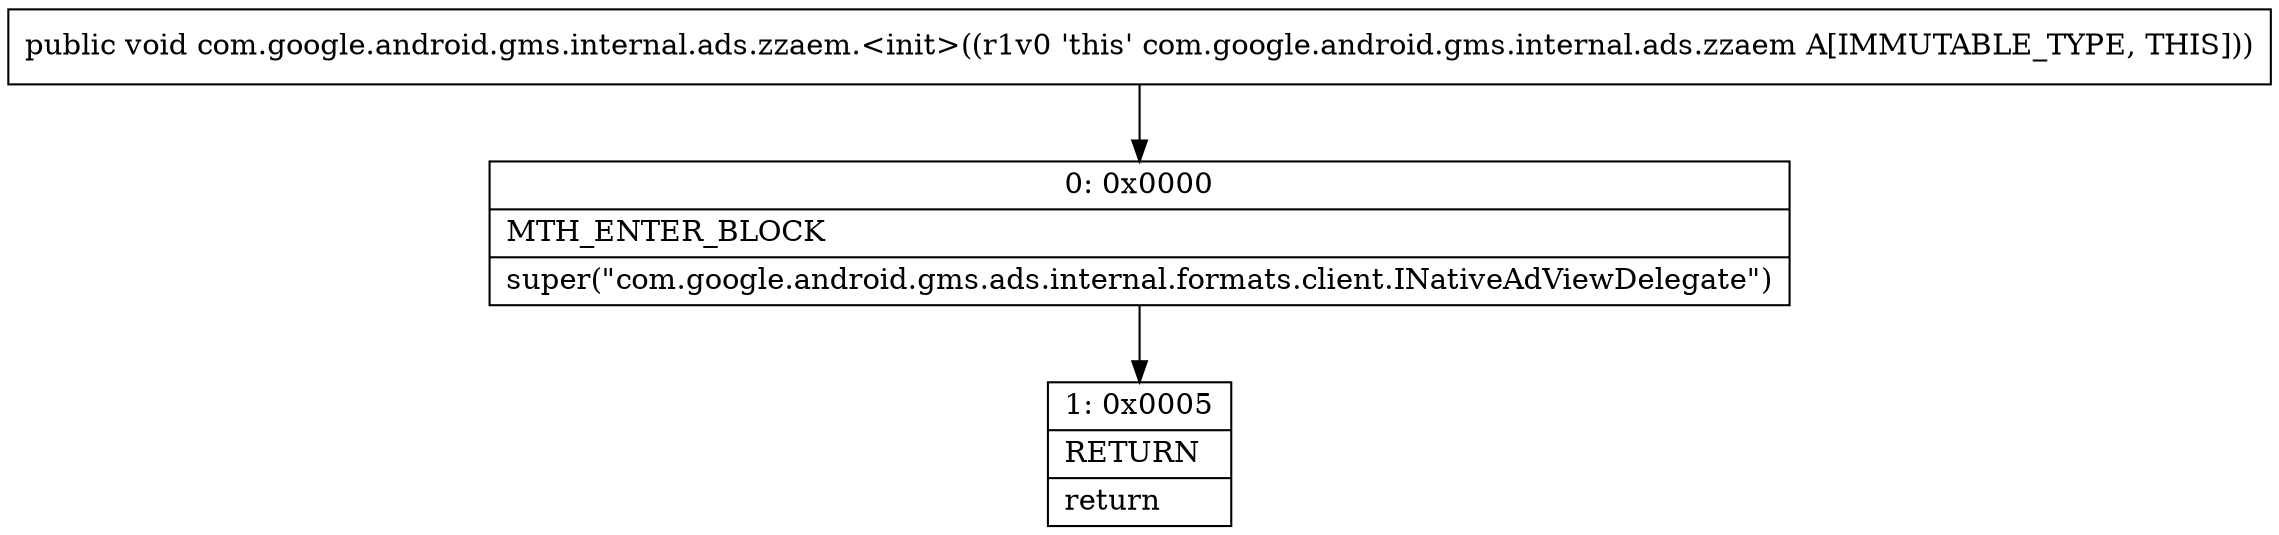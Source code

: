 digraph "CFG forcom.google.android.gms.internal.ads.zzaem.\<init\>()V" {
Node_0 [shape=record,label="{0\:\ 0x0000|MTH_ENTER_BLOCK\l|super(\"com.google.android.gms.ads.internal.formats.client.INativeAdViewDelegate\")\l}"];
Node_1 [shape=record,label="{1\:\ 0x0005|RETURN\l|return\l}"];
MethodNode[shape=record,label="{public void com.google.android.gms.internal.ads.zzaem.\<init\>((r1v0 'this' com.google.android.gms.internal.ads.zzaem A[IMMUTABLE_TYPE, THIS])) }"];
MethodNode -> Node_0;
Node_0 -> Node_1;
}

